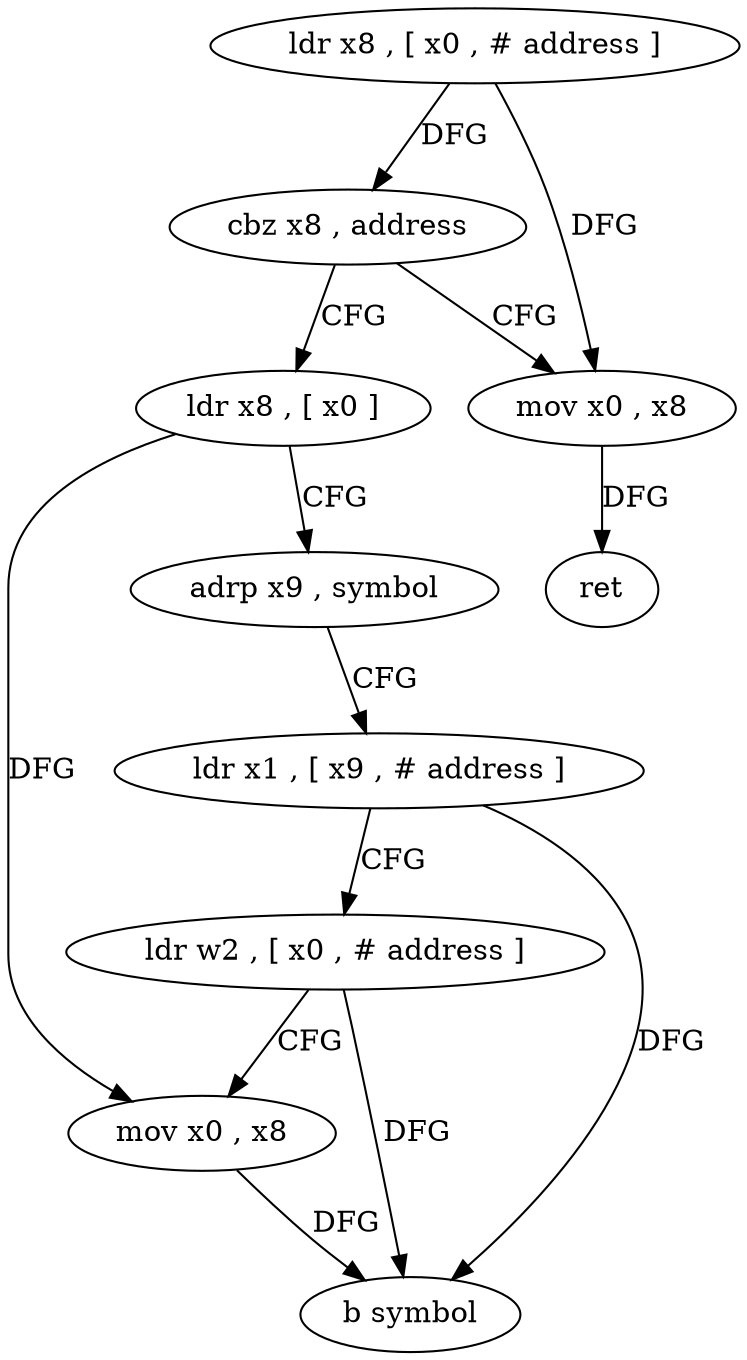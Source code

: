 digraph "func" {
"4225348" [label = "ldr x8 , [ x0 , # address ]" ]
"4225352" [label = "cbz x8 , address" ]
"4225364" [label = "ldr x8 , [ x0 ]" ]
"4225356" [label = "mov x0 , x8" ]
"4225368" [label = "adrp x9 , symbol" ]
"4225372" [label = "ldr x1 , [ x9 , # address ]" ]
"4225376" [label = "ldr w2 , [ x0 , # address ]" ]
"4225380" [label = "mov x0 , x8" ]
"4225384" [label = "b symbol" ]
"4225360" [label = "ret" ]
"4225348" -> "4225352" [ label = "DFG" ]
"4225348" -> "4225356" [ label = "DFG" ]
"4225352" -> "4225364" [ label = "CFG" ]
"4225352" -> "4225356" [ label = "CFG" ]
"4225364" -> "4225368" [ label = "CFG" ]
"4225364" -> "4225380" [ label = "DFG" ]
"4225356" -> "4225360" [ label = "DFG" ]
"4225368" -> "4225372" [ label = "CFG" ]
"4225372" -> "4225376" [ label = "CFG" ]
"4225372" -> "4225384" [ label = "DFG" ]
"4225376" -> "4225380" [ label = "CFG" ]
"4225376" -> "4225384" [ label = "DFG" ]
"4225380" -> "4225384" [ label = "DFG" ]
}
